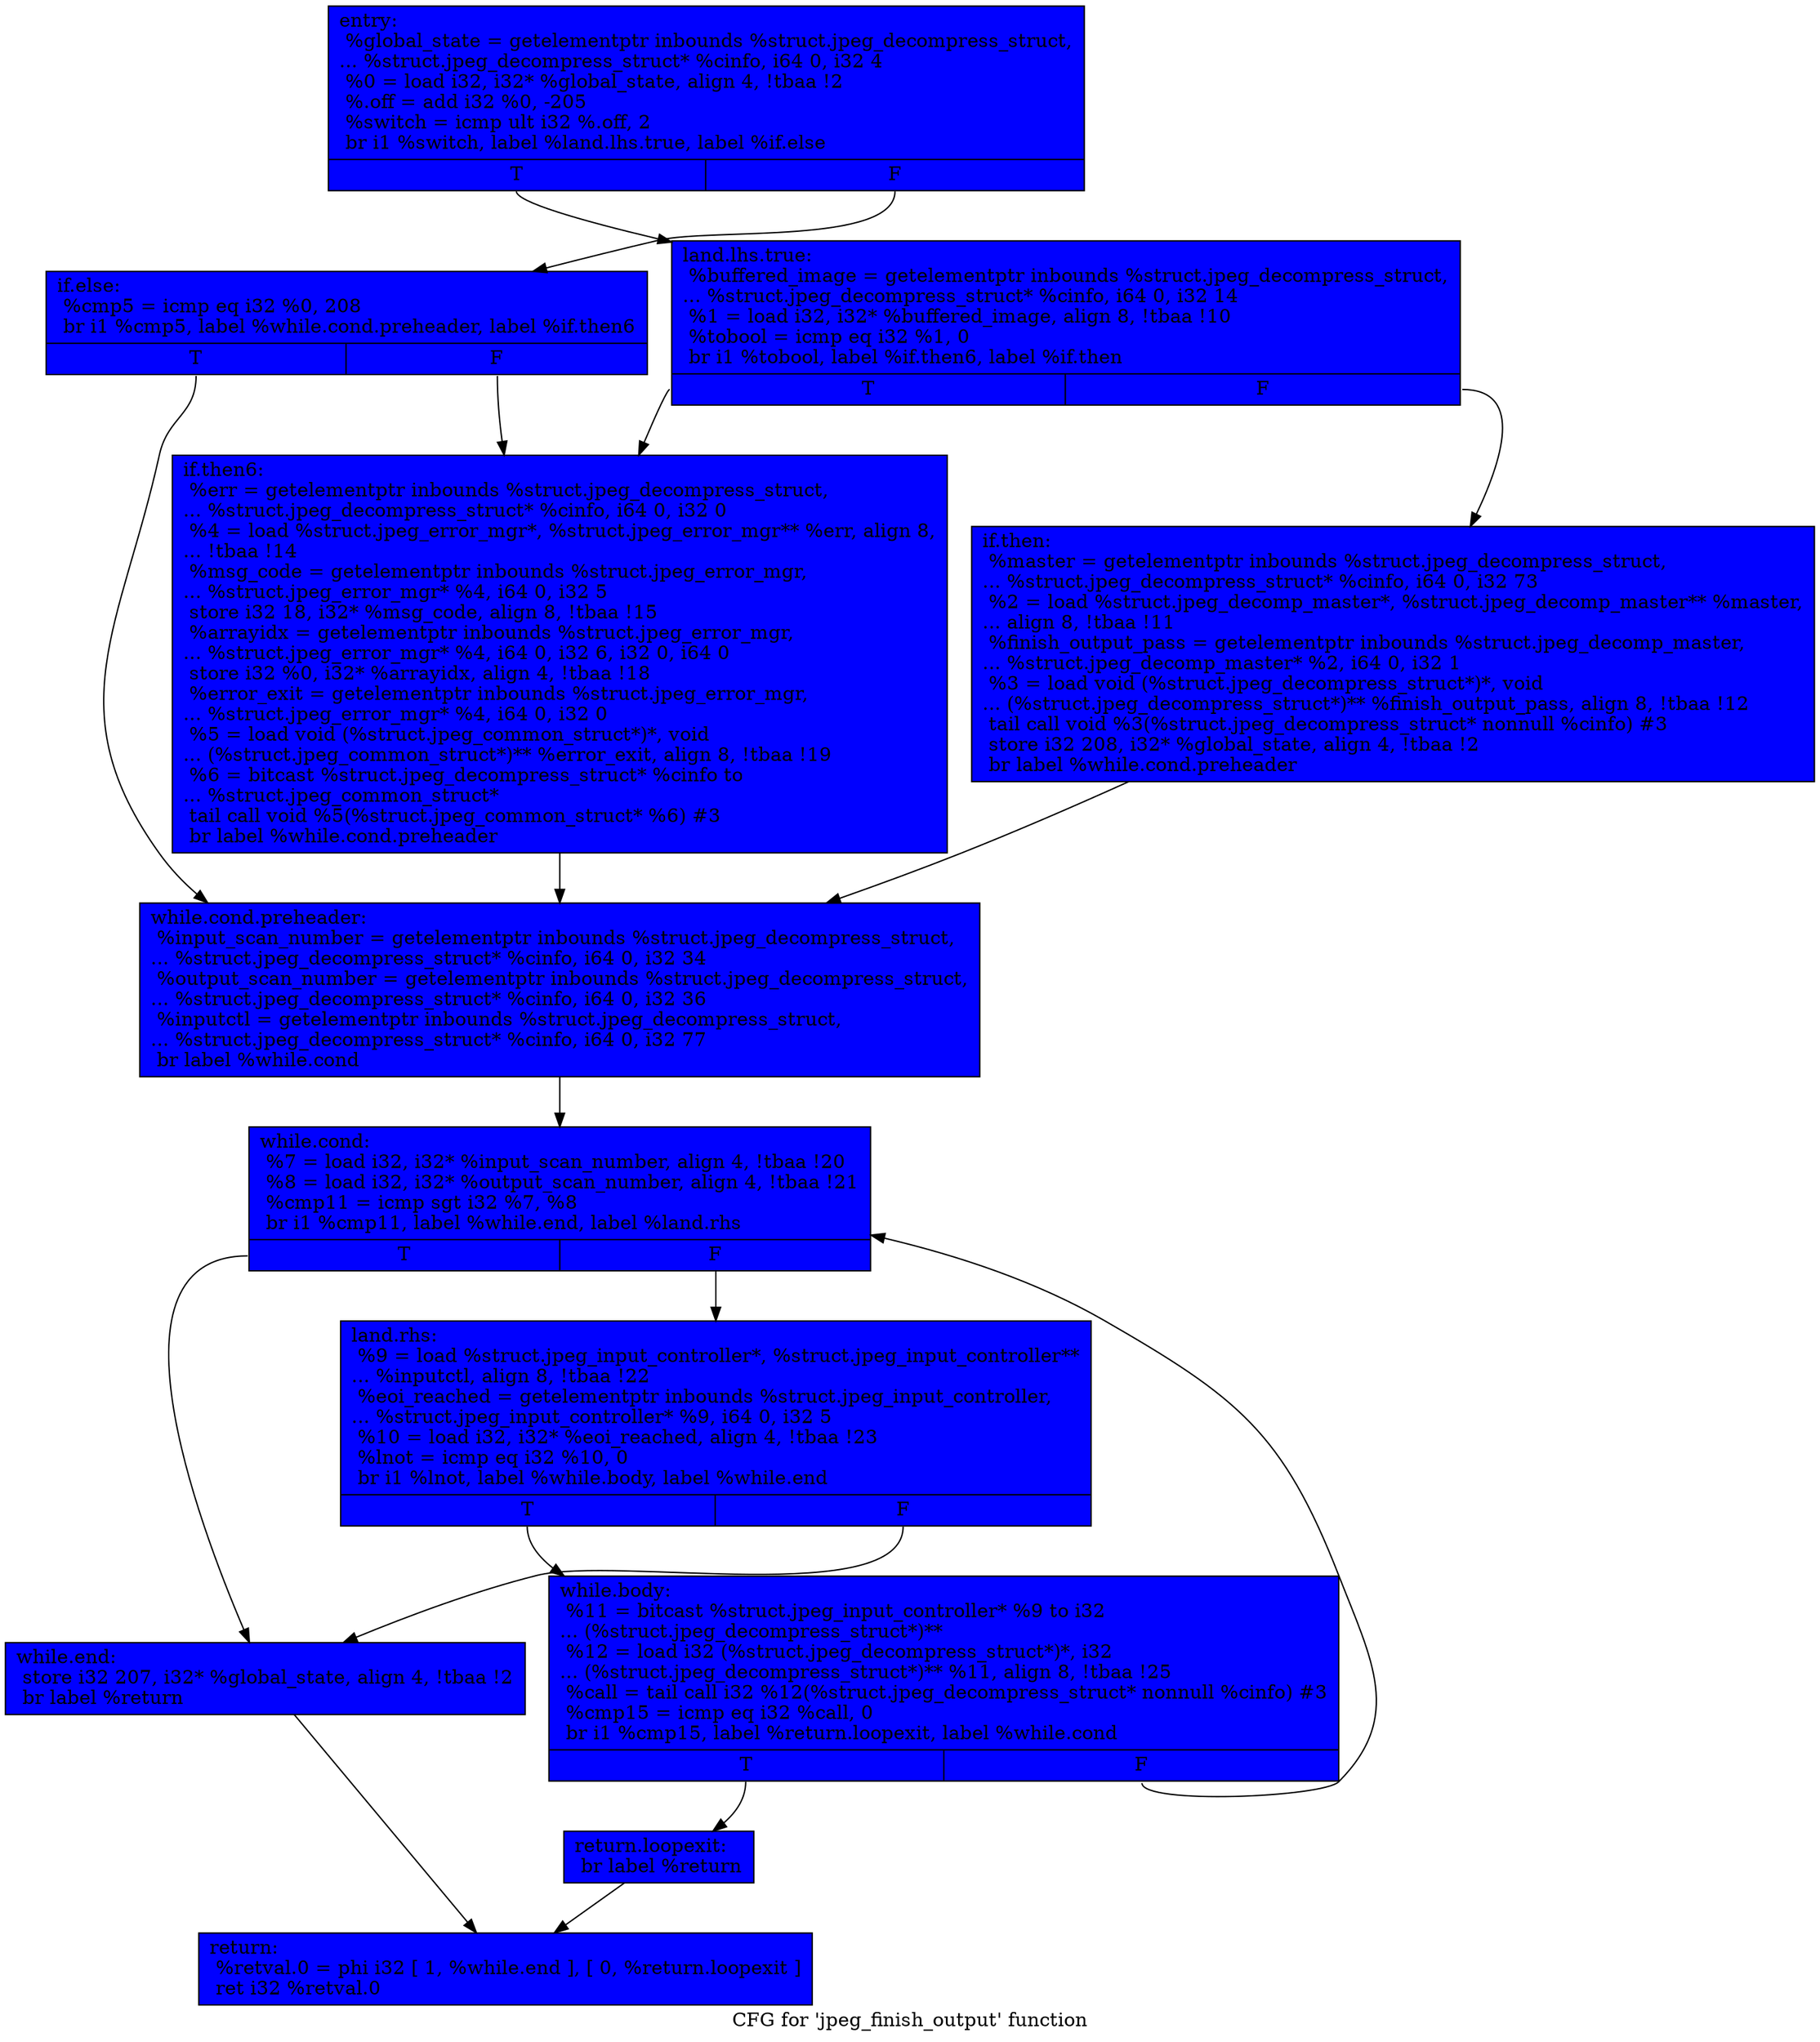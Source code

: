 digraph "CFG for 'jpeg_finish_output' function" {
	label="CFG for 'jpeg_finish_output' function";

	Node0x52f8e70 [shape=record, style = filled, fillcolor = blue, label="{entry:\l  %global_state = getelementptr inbounds %struct.jpeg_decompress_struct,\l... %struct.jpeg_decompress_struct* %cinfo, i64 0, i32 4\l  %0 = load i32, i32* %global_state, align 4, !tbaa !2\l  %.off = add i32 %0, -205\l  %switch = icmp ult i32 %.off, 2\l  br i1 %switch, label %land.lhs.true, label %if.else\l|{<s0>T|<s1>F}}"];
	Node0x52f8e70:s0 -> Node0x52f9140;
	Node0x52f8e70:s1 -> Node0x52f9220;
	Node0x52f9140 [shape=record, style = filled, fillcolor = blue, label="{land.lhs.true:                                    \l  %buffered_image = getelementptr inbounds %struct.jpeg_decompress_struct,\l... %struct.jpeg_decompress_struct* %cinfo, i64 0, i32 14\l  %1 = load i32, i32* %buffered_image, align 8, !tbaa !10\l  %tobool = icmp eq i32 %1, 0\l  br i1 %tobool, label %if.then6, label %if.then\l|{<s0>T|<s1>F}}"];
	Node0x52f9140:s0 -> Node0x52f94f0;
	Node0x52f9140:s1 -> Node0x52f95d0;
	Node0x52f95d0 [shape=record, style = filled, fillcolor = blue, label="{if.then:                                          \l  %master = getelementptr inbounds %struct.jpeg_decompress_struct,\l... %struct.jpeg_decompress_struct* %cinfo, i64 0, i32 73\l  %2 = load %struct.jpeg_decomp_master*, %struct.jpeg_decomp_master** %master,\l... align 8, !tbaa !11\l  %finish_output_pass = getelementptr inbounds %struct.jpeg_decomp_master,\l... %struct.jpeg_decomp_master* %2, i64 0, i32 1\l  %3 = load void (%struct.jpeg_decompress_struct*)*, void\l... (%struct.jpeg_decompress_struct*)** %finish_output_pass, align 8, !tbaa !12\l  tail call void %3(%struct.jpeg_decompress_struct* nonnull %cinfo) #3\l  store i32 208, i32* %global_state, align 4, !tbaa !2\l  br label %while.cond.preheader\l}"];
	Node0x52f95d0 -> Node0x52f9c60;
	Node0x52f9220 [shape=record, style = filled, fillcolor = blue, label="{if.else:                                          \l  %cmp5 = icmp eq i32 %0, 208\l  br i1 %cmp5, label %while.cond.preheader, label %if.then6\l|{<s0>T|<s1>F}}"];
	Node0x52f9220:s0 -> Node0x52f9c60;
	Node0x52f9220:s1 -> Node0x52f94f0;
	Node0x52f94f0 [shape=record, style = filled, fillcolor = blue, label="{if.then6:                                         \l  %err = getelementptr inbounds %struct.jpeg_decompress_struct,\l... %struct.jpeg_decompress_struct* %cinfo, i64 0, i32 0\l  %4 = load %struct.jpeg_error_mgr*, %struct.jpeg_error_mgr** %err, align 8,\l... !tbaa !14\l  %msg_code = getelementptr inbounds %struct.jpeg_error_mgr,\l... %struct.jpeg_error_mgr* %4, i64 0, i32 5\l  store i32 18, i32* %msg_code, align 8, !tbaa !15\l  %arrayidx = getelementptr inbounds %struct.jpeg_error_mgr,\l... %struct.jpeg_error_mgr* %4, i64 0, i32 6, i32 0, i64 0\l  store i32 %0, i32* %arrayidx, align 4, !tbaa !18\l  %error_exit = getelementptr inbounds %struct.jpeg_error_mgr,\l... %struct.jpeg_error_mgr* %4, i64 0, i32 0\l  %5 = load void (%struct.jpeg_common_struct*)*, void\l... (%struct.jpeg_common_struct*)** %error_exit, align 8, !tbaa !19\l  %6 = bitcast %struct.jpeg_decompress_struct* %cinfo to\l... %struct.jpeg_common_struct*\l  tail call void %5(%struct.jpeg_common_struct* %6) #3\l  br label %while.cond.preheader\l}"];
	Node0x52f94f0 -> Node0x52f9c60;
	Node0x52f9c60 [shape=record, style = filled, fillcolor = blue, label="{while.cond.preheader:                             \l  %input_scan_number = getelementptr inbounds %struct.jpeg_decompress_struct,\l... %struct.jpeg_decompress_struct* %cinfo, i64 0, i32 34\l  %output_scan_number = getelementptr inbounds %struct.jpeg_decompress_struct,\l... %struct.jpeg_decompress_struct* %cinfo, i64 0, i32 36\l  %inputctl = getelementptr inbounds %struct.jpeg_decompress_struct,\l... %struct.jpeg_decompress_struct* %cinfo, i64 0, i32 77\l  br label %while.cond\l}"];
	Node0x52f9c60 -> Node0x52fab90;
	Node0x52fab90 [shape=record, style = filled, fillcolor = blue, label="{while.cond:                                       \l  %7 = load i32, i32* %input_scan_number, align 4, !tbaa !20\l  %8 = load i32, i32* %output_scan_number, align 4, !tbaa !21\l  %cmp11 = icmp sgt i32 %7, %8\l  br i1 %cmp11, label %while.end, label %land.rhs\l|{<s0>T|<s1>F}}"];
	Node0x52fab90:s0 -> Node0x52fade0;
	Node0x52fab90:s1 -> Node0x52f9920;
	Node0x52f9920 [shape=record, style = filled, fillcolor = blue, label="{land.rhs:                                         \l  %9 = load %struct.jpeg_input_controller*, %struct.jpeg_input_controller**\l... %inputctl, align 8, !tbaa !22\l  %eoi_reached = getelementptr inbounds %struct.jpeg_input_controller,\l... %struct.jpeg_input_controller* %9, i64 0, i32 5\l  %10 = load i32, i32* %eoi_reached, align 4, !tbaa !23\l  %lnot = icmp eq i32 %10, 0\l  br i1 %lnot, label %while.body, label %while.end\l|{<s0>T|<s1>F}}"];
	Node0x52f9920:s0 -> Node0x52fb8e0;
	Node0x52f9920:s1 -> Node0x52fade0;
	Node0x52fb8e0 [shape=record, style = filled, fillcolor = blue, label="{while.body:                                       \l  %11 = bitcast %struct.jpeg_input_controller* %9 to i32\l... (%struct.jpeg_decompress_struct*)**\l  %12 = load i32 (%struct.jpeg_decompress_struct*)*, i32\l... (%struct.jpeg_decompress_struct*)** %11, align 8, !tbaa !25\l  %call = tail call i32 %12(%struct.jpeg_decompress_struct* nonnull %cinfo) #3\l  %cmp15 = icmp eq i32 %call, 0\l  br i1 %cmp15, label %return.loopexit, label %while.cond\l|{<s0>T|<s1>F}}"];
	Node0x52fb8e0:s0 -> Node0x52fbc40;
	Node0x52fb8e0:s1 -> Node0x52fab90;
	Node0x52fade0 [shape=record, style = filled, fillcolor = blue, label="{while.end:                                        \l  store i32 207, i32* %global_state, align 4, !tbaa !2\l  br label %return\l}"];
	Node0x52fade0 -> Node0x52fbe30;
	Node0x52fbc40 [shape=record, style = filled, fillcolor = blue, label="{return.loopexit:                                  \l  br label %return\l}"];
	Node0x52fbc40 -> Node0x52fbe30;
	Node0x52fbe30 [shape=record, style = filled, fillcolor = blue, label="{return:                                           \l  %retval.0 = phi i32 [ 1, %while.end ], [ 0, %return.loopexit ]\l  ret i32 %retval.0\l}"];
}
